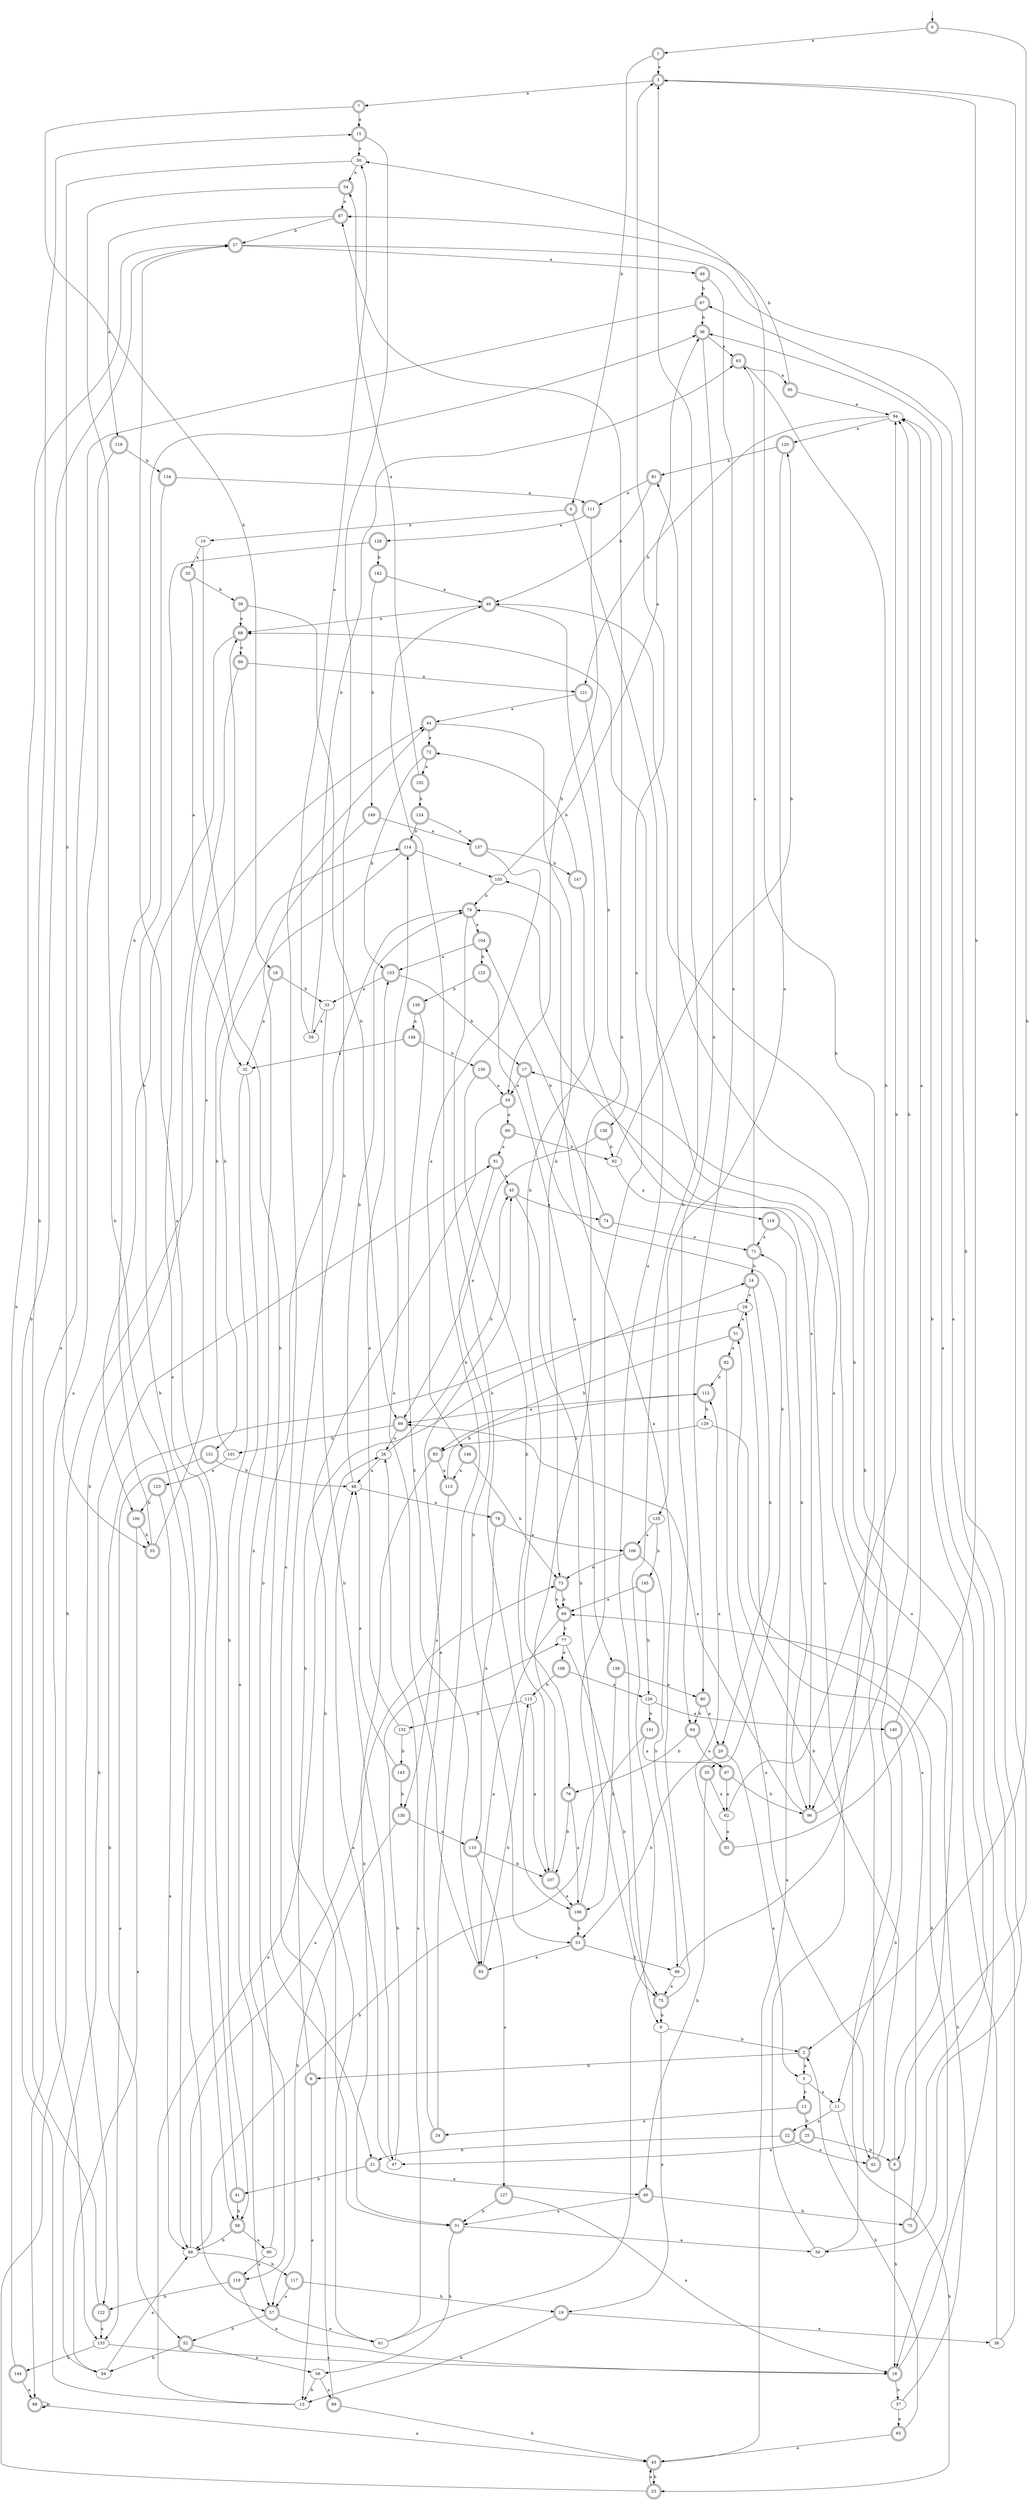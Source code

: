 digraph RandomDFA {
  __start0 [label="", shape=none];
  __start0 -> 0 [label=""];
  0 [shape=circle] [shape=doublecircle]
  0 -> 1 [label="a"]
  0 -> 2 [label="b"]
  1 [shape=doublecircle]
  1 -> 3 [label="a"]
  1 -> 4 [label="b"]
  2 [shape=doublecircle]
  2 -> 5 [label="a"]
  2 -> 6 [label="b"]
  3 [shape=doublecircle]
  3 -> 7 [label="a"]
  3 -> 8 [label="b"]
  4 [shape=doublecircle]
  4 -> 9 [label="a"]
  4 -> 10 [label="b"]
  5
  5 -> 11 [label="a"]
  5 -> 12 [label="b"]
  6 [shape=doublecircle]
  6 -> 13 [label="a"]
  6 -> 14 [label="b"]
  7 [shape=doublecircle]
  7 -> 15 [label="a"]
  7 -> 16 [label="b"]
  8 [shape=doublecircle]
  8 -> 17 [label="a"]
  8 -> 18 [label="b"]
  9
  9 -> 19 [label="a"]
  9 -> 2 [label="b"]
  10
  10 -> 20 [label="a"]
  10 -> 21 [label="b"]
  11
  11 -> 22 [label="a"]
  11 -> 23 [label="b"]
  12 [shape=doublecircle]
  12 -> 24 [label="a"]
  12 -> 25 [label="b"]
  13
  13 -> 26 [label="a"]
  13 -> 27 [label="b"]
  14 [shape=doublecircle]
  14 -> 28 [label="a"]
  14 -> 29 [label="b"]
  15 [shape=doublecircle]
  15 -> 30 [label="a"]
  15 -> 31 [label="b"]
  16 [shape=doublecircle]
  16 -> 32 [label="a"]
  16 -> 33 [label="b"]
  17 [shape=doublecircle]
  17 -> 34 [label="a"]
  17 -> 35 [label="b"]
  18 [shape=doublecircle]
  18 -> 36 [label="a"]
  18 -> 37 [label="b"]
  19 [shape=doublecircle]
  19 -> 38 [label="a"]
  19 -> 13 [label="b"]
  20 [shape=doublecircle]
  20 -> 32 [label="a"]
  20 -> 39 [label="b"]
  21 [shape=doublecircle]
  21 -> 40 [label="a"]
  21 -> 41 [label="b"]
  22 [shape=doublecircle]
  22 -> 42 [label="a"]
  22 -> 21 [label="b"]
  23 [shape=doublecircle]
  23 -> 43 [label="a"]
  23 -> 44 [label="b"]
  24 [shape=doublecircle]
  24 -> 45 [label="a"]
  24 -> 46 [label="b"]
  25 [shape=doublecircle]
  25 -> 47 [label="a"]
  25 -> 8 [label="b"]
  26
  26 -> 48 [label="a"]
  26 -> 45 [label="b"]
  27 [shape=doublecircle]
  27 -> 49 [label="a"]
  27 -> 50 [label="b"]
  28
  28 -> 51 [label="a"]
  28 -> 52 [label="b"]
  29 [shape=doublecircle]
  29 -> 5 [label="a"]
  29 -> 53 [label="b"]
  30
  30 -> 54 [label="a"]
  30 -> 55 [label="b"]
  31 [shape=doublecircle]
  31 -> 50 [label="a"]
  31 -> 56 [label="b"]
  32
  32 -> 57 [label="a"]
  32 -> 58 [label="b"]
  33
  33 -> 59 [label="a"]
  33 -> 47 [label="b"]
  34 [shape=doublecircle]
  34 -> 60 [label="a"]
  34 -> 61 [label="b"]
  35 [shape=doublecircle]
  35 -> 62 [label="a"]
  35 -> 40 [label="b"]
  36 [shape=doublecircle]
  36 -> 63 [label="a"]
  36 -> 64 [label="b"]
  37
  37 -> 65 [label="a"]
  37 -> 66 [label="b"]
  38
  38 -> 67 [label="a"]
  38 -> 46 [label="b"]
  39 [shape=doublecircle]
  39 -> 68 [label="a"]
  39 -> 69 [label="b"]
  40 [shape=doublecircle]
  40 -> 31 [label="a"]
  40 -> 70 [label="b"]
  41 [shape=doublecircle]
  41 -> 27 [label="a"]
  41 -> 58 [label="b"]
  42 [shape=doublecircle]
  42 -> 68 [label="a"]
  42 -> 51 [label="b"]
  43 [shape=doublecircle]
  43 -> 71 [label="a"]
  43 -> 23 [label="b"]
  44 [shape=doublecircle]
  44 -> 72 [label="a"]
  44 -> 73 [label="b"]
  45 [shape=doublecircle]
  45 -> 74 [label="a"]
  45 -> 75 [label="b"]
  46 [shape=doublecircle]
  46 -> 68 [label="a"]
  46 -> 76 [label="b"]
  47
  47 -> 48 [label="a"]
  47 -> 77 [label="b"]
  48
  48 -> 78 [label="a"]
  48 -> 79 [label="b"]
  49 [shape=doublecircle]
  49 -> 80 [label="a"]
  49 -> 67 [label="b"]
  50
  50 -> 79 [label="a"]
  50 -> 81 [label="b"]
  51 [shape=doublecircle]
  51 -> 82 [label="a"]
  51 -> 83 [label="b"]
  52 [shape=doublecircle]
  52 -> 56 [label="a"]
  52 -> 84 [label="b"]
  53 [shape=doublecircle]
  53 -> 85 [label="a"]
  53 -> 86 [label="b"]
  54 [shape=doublecircle]
  54 -> 87 [label="a"]
  54 -> 88 [label="b"]
  55 [shape=doublecircle]
  55 -> 68 [label="a"]
  55 -> 36 [label="b"]
  56
  56 -> 89 [label="a"]
  56 -> 13 [label="b"]
  57 [shape=doublecircle]
  57 -> 61 [label="a"]
  57 -> 52 [label="b"]
  58 [shape=doublecircle]
  58 -> 90 [label="a"]
  58 -> 88 [label="b"]
  59
  59 -> 30 [label="a"]
  59 -> 63 [label="b"]
  60 [shape=doublecircle]
  60 -> 91 [label="a"]
  60 -> 92 [label="b"]
  61
  61 -> 26 [label="a"]
  61 -> 3 [label="b"]
  62
  62 -> 93 [label="a"]
  62 -> 94 [label="b"]
  63 [shape=doublecircle]
  63 -> 95 [label="a"]
  63 -> 96 [label="b"]
  64 [shape=doublecircle]
  64 -> 97 [label="a"]
  64 -> 76 [label="b"]
  65 [shape=doublecircle]
  65 -> 43 [label="a"]
  65 -> 2 [label="b"]
  66 [shape=doublecircle]
  66 -> 85 [label="a"]
  66 -> 77 [label="b"]
  67 [shape=doublecircle]
  67 -> 98 [label="a"]
  67 -> 36 [label="b"]
  68 [shape=doublecircle]
  68 -> 99 [label="a"]
  68 -> 100 [label="b"]
  69 [shape=doublecircle]
  69 -> 26 [label="a"]
  69 -> 101 [label="b"]
  70 [shape=doublecircle]
  70 -> 28 [label="a"]
  70 -> 94 [label="b"]
  71 [shape=doublecircle]
  71 -> 63 [label="a"]
  71 -> 14 [label="b"]
  72 [shape=doublecircle]
  72 -> 102 [label="a"]
  72 -> 103 [label="b"]
  73 [shape=doublecircle]
  73 -> 66 [label="a"]
  73 -> 66 [label="b"]
  74 [shape=doublecircle]
  74 -> 71 [label="a"]
  74 -> 104 [label="b"]
  75 [shape=doublecircle]
  75 -> 105 [label="a"]
  75 -> 9 [label="b"]
  76 [shape=doublecircle]
  76 -> 106 [label="a"]
  76 -> 107 [label="b"]
  77
  77 -> 108 [label="a"]
  77 -> 75 [label="b"]
  78 [shape=doublecircle]
  78 -> 109 [label="a"]
  78 -> 110 [label="b"]
  79 [shape=doublecircle]
  79 -> 104 [label="a"]
  79 -> 106 [label="b"]
  80 [shape=doublecircle]
  80 -> 29 [label="a"]
  80 -> 64 [label="b"]
  81 [shape=doublecircle]
  81 -> 111 [label="a"]
  81 -> 46 [label="b"]
  82 [shape=doublecircle]
  82 -> 42 [label="a"]
  82 -> 112 [label="b"]
  83 [shape=doublecircle]
  83 -> 113 [label="a"]
  83 -> 31 [label="b"]
  84
  84 -> 88 [label="a"]
  84 -> 91 [label="b"]
  85 [shape=doublecircle]
  85 -> 114 [label="a"]
  85 -> 115 [label="b"]
  86
  86 -> 75 [label="a"]
  86 -> 30 [label="b"]
  87 [shape=doublecircle]
  87 -> 116 [label="a"]
  87 -> 27 [label="b"]
  88
  88 -> 73 [label="a"]
  88 -> 117 [label="b"]
  89 [shape=doublecircle]
  89 -> 44 [label="a"]
  89 -> 43 [label="b"]
  90
  90 -> 118 [label="a"]
  90 -> 79 [label="b"]
  91 [shape=doublecircle]
  91 -> 45 [label="a"]
  91 -> 53 [label="b"]
  92
  92 -> 119 [label="a"]
  92 -> 120 [label="b"]
  93 [shape=doublecircle]
  93 -> 112 [label="a"]
  93 -> 3 [label="b"]
  94
  94 -> 120 [label="a"]
  94 -> 121 [label="b"]
  95 [shape=doublecircle]
  95 -> 94 [label="a"]
  95 -> 87 [label="b"]
  96 [shape=doublecircle]
  96 -> 69 [label="a"]
  96 -> 94 [label="b"]
  97 [shape=doublecircle]
  97 -> 62 [label="a"]
  97 -> 96 [label="b"]
  98 [shape=doublecircle]
  98 -> 43 [label="a"]
  98 -> 98 [label="b"]
  99 [shape=doublecircle]
  99 -> 121 [label="a"]
  99 -> 122 [label="b"]
  100 [shape=doublecircle]
  100 -> 84 [label="a"]
  100 -> 55 [label="b"]
  101
  101 -> 123 [label="a"]
  101 -> 114 [label="b"]
  102 [shape=doublecircle]
  102 -> 54 [label="a"]
  102 -> 124 [label="b"]
  103 [shape=doublecircle]
  103 -> 33 [label="a"]
  103 -> 17 [label="b"]
  104 [shape=doublecircle]
  104 -> 103 [label="a"]
  104 -> 125 [label="b"]
  105
  105 -> 36 [label="a"]
  105 -> 79 [label="b"]
  106 [shape=doublecircle]
  106 -> 3 [label="a"]
  106 -> 53 [label="b"]
  107 [shape=doublecircle]
  107 -> 106 [label="a"]
  107 -> 87 [label="b"]
  108 [shape=doublecircle]
  108 -> 126 [label="a"]
  108 -> 115 [label="b"]
  109 [shape=doublecircle]
  109 -> 73 [label="a"]
  109 -> 86 [label="b"]
  110 [shape=doublecircle]
  110 -> 127 [label="a"]
  110 -> 107 [label="b"]
  111 [shape=doublecircle]
  111 -> 128 [label="a"]
  111 -> 34 [label="b"]
  112 [shape=doublecircle]
  112 -> 69 [label="a"]
  112 -> 129 [label="b"]
  113 [shape=doublecircle]
  113 -> 130 [label="a"]
  113 -> 112 [label="b"]
  114 [shape=doublecircle]
  114 -> 105 [label="a"]
  114 -> 131 [label="b"]
  115
  115 -> 107 [label="a"]
  115 -> 132 [label="b"]
  116 [shape=doublecircle]
  116 -> 133 [label="a"]
  116 -> 134 [label="b"]
  117 [shape=doublecircle]
  117 -> 57 [label="a"]
  117 -> 19 [label="b"]
  118 [shape=doublecircle]
  118 -> 18 [label="a"]
  118 -> 122 [label="b"]
  119 [shape=doublecircle]
  119 -> 71 [label="a"]
  119 -> 96 [label="b"]
  120 [shape=doublecircle]
  120 -> 135 [label="a"]
  120 -> 81 [label="b"]
  121 [shape=doublecircle]
  121 -> 44 [label="a"]
  121 -> 136 [label="b"]
  122 [shape=doublecircle]
  122 -> 133 [label="a"]
  122 -> 15 [label="b"]
  123 [shape=doublecircle]
  123 -> 88 [label="a"]
  123 -> 100 [label="b"]
  124 [shape=doublecircle]
  124 -> 137 [label="a"]
  124 -> 114 [label="b"]
  125 [shape=doublecircle]
  125 -> 138 [label="a"]
  125 -> 139 [label="b"]
  126
  126 -> 140 [label="a"]
  126 -> 141 [label="b"]
  127 [shape=doublecircle]
  127 -> 18 [label="a"]
  127 -> 31 [label="b"]
  128 [shape=doublecircle]
  128 -> 58 [label="a"]
  128 -> 142 [label="b"]
  129
  129 -> 83 [label="a"]
  129 -> 18 [label="b"]
  130 [shape=doublecircle]
  130 -> 110 [label="a"]
  130 -> 57 [label="b"]
  131 [shape=doublecircle]
  131 -> 133 [label="a"]
  131 -> 48 [label="b"]
  132
  132 -> 103 [label="a"]
  132 -> 143 [label="b"]
  133
  133 -> 18 [label="a"]
  133 -> 144 [label="b"]
  134 [shape=doublecircle]
  134 -> 111 [label="a"]
  134 -> 57 [label="b"]
  135
  135 -> 109 [label="a"]
  135 -> 145 [label="b"]
  136 [shape=doublecircle]
  136 -> 69 [label="a"]
  136 -> 92 [label="b"]
  137 [shape=doublecircle]
  137 -> 146 [label="a"]
  137 -> 147 [label="b"]
  138 [shape=doublecircle]
  138 -> 80 [label="a"]
  138 -> 106 [label="b"]
  139 [shape=doublecircle]
  139 -> 148 [label="a"]
  139 -> 85 [label="b"]
  140 [shape=doublecircle]
  140 -> 94 [label="a"]
  140 -> 11 [label="b"]
  141 [shape=doublecircle]
  141 -> 97 [label="a"]
  141 -> 88 [label="b"]
  142 [shape=doublecircle]
  142 -> 46 [label="a"]
  142 -> 149 [label="b"]
  143 [shape=doublecircle]
  143 -> 48 [label="a"]
  143 -> 130 [label="b"]
  144 [shape=doublecircle]
  144 -> 98 [label="a"]
  144 -> 27 [label="b"]
  145 [shape=doublecircle]
  145 -> 66 [label="a"]
  145 -> 126 [label="b"]
  146 [shape=doublecircle]
  146 -> 113 [label="a"]
  146 -> 73 [label="b"]
  147 [shape=doublecircle]
  147 -> 96 [label="a"]
  147 -> 72 [label="b"]
  148 [shape=doublecircle]
  148 -> 32 [label="a"]
  148 -> 150 [label="b"]
  149 [shape=doublecircle]
  149 -> 137 [label="a"]
  149 -> 118 [label="b"]
  150 [shape=doublecircle]
  150 -> 34 [label="a"]
  150 -> 107 [label="b"]
}
